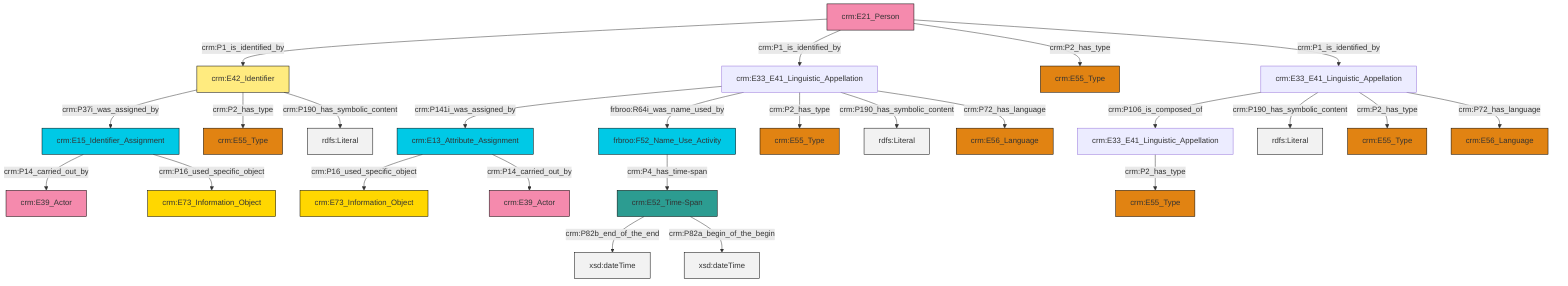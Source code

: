 graph TD
classDef Literal fill:#f2f2f2,stroke:#000000;
classDef CRM_Entity fill:#FFFFFF,stroke:#000000;
classDef Temporal_Entity fill:#00C9E6, stroke:#000000;
classDef Type fill:#E18312, stroke:#000000;
classDef Time-Span fill:#2C9C91, stroke:#000000;
classDef Appellation fill:#FFEB7F, stroke:#000000;
classDef Place fill:#008836, stroke:#000000;
classDef Persistent_Item fill:#B266B2, stroke:#000000;
classDef Conceptual_Object fill:#FFD700, stroke:#000000;
classDef Physical_Thing fill:#D2B48C, stroke:#000000;
classDef Actor fill:#f58aad, stroke:#000000;
classDef PC_Classes fill:#4ce600, stroke:#000000;
classDef Multi fill:#cccccc,stroke:#000000;

2["crm:E21_Person"]:::Actor -->|crm:P1_is_identified_by| 3["crm:E42_Identifier"]:::Appellation
3["crm:E42_Identifier"]:::Appellation -->|crm:P37i_was_assigned_by| 6["crm:E15_Identifier_Assignment"]:::Temporal_Entity
3["crm:E42_Identifier"]:::Appellation -->|crm:P2_has_type| 7["crm:E55_Type"]:::Type
2["crm:E21_Person"]:::Actor -->|crm:P1_is_identified_by| 8["crm:E33_E41_Linguistic_Appellation"]:::Default
11["crm:E52_Time-Span"]:::Time-Span -->|crm:P82b_end_of_the_end| 12[xsd:dateTime]:::Literal
16["crm:E13_Attribute_Assignment"]:::Temporal_Entity -->|crm:P16_used_specific_object| 17["crm:E73_Information_Object"]:::Conceptual_Object
11["crm:E52_Time-Span"]:::Time-Span -->|crm:P82a_begin_of_the_begin| 19[xsd:dateTime]:::Literal
8["crm:E33_E41_Linguistic_Appellation"]:::Default -->|crm:P141i_was_assigned_by| 16["crm:E13_Attribute_Assignment"]:::Temporal_Entity
6["crm:E15_Identifier_Assignment"]:::Temporal_Entity -->|crm:P14_carried_out_by| 23["crm:E39_Actor"]:::Actor
2["crm:E21_Person"]:::Actor -->|crm:P2_has_type| 26["crm:E55_Type"]:::Type
20["frbroo:F52_Name_Use_Activity"]:::Temporal_Entity -->|crm:P4_has_time-span| 11["crm:E52_Time-Span"]:::Time-Span
8["crm:E33_E41_Linguistic_Appellation"]:::Default -->|frbroo:R64i_was_name_used_by| 20["frbroo:F52_Name_Use_Activity"]:::Temporal_Entity
34["crm:E33_E41_Linguistic_Appellation"]:::Default -->|crm:P106_is_composed_of| 0["crm:E33_E41_Linguistic_Appellation"]:::Default
6["crm:E15_Identifier_Assignment"]:::Temporal_Entity -->|crm:P16_used_specific_object| 14["crm:E73_Information_Object"]:::Conceptual_Object
34["crm:E33_E41_Linguistic_Appellation"]:::Default -->|crm:P190_has_symbolic_content| 38[rdfs:Literal]:::Literal
16["crm:E13_Attribute_Assignment"]:::Temporal_Entity -->|crm:P14_carried_out_by| 36["crm:E39_Actor"]:::Actor
8["crm:E33_E41_Linguistic_Appellation"]:::Default -->|crm:P2_has_type| 28["crm:E55_Type"]:::Type
34["crm:E33_E41_Linguistic_Appellation"]:::Default -->|crm:P2_has_type| 4["crm:E55_Type"]:::Type
8["crm:E33_E41_Linguistic_Appellation"]:::Default -->|crm:P190_has_symbolic_content| 40[rdfs:Literal]:::Literal
2["crm:E21_Person"]:::Actor -->|crm:P1_is_identified_by| 34["crm:E33_E41_Linguistic_Appellation"]:::Default
0["crm:E33_E41_Linguistic_Appellation"]:::Default -->|crm:P2_has_type| 9["crm:E55_Type"]:::Type
8["crm:E33_E41_Linguistic_Appellation"]:::Default -->|crm:P72_has_language| 31["crm:E56_Language"]:::Type
3["crm:E42_Identifier"]:::Appellation -->|crm:P190_has_symbolic_content| 44[rdfs:Literal]:::Literal
34["crm:E33_E41_Linguistic_Appellation"]:::Default -->|crm:P72_has_language| 42["crm:E56_Language"]:::Type